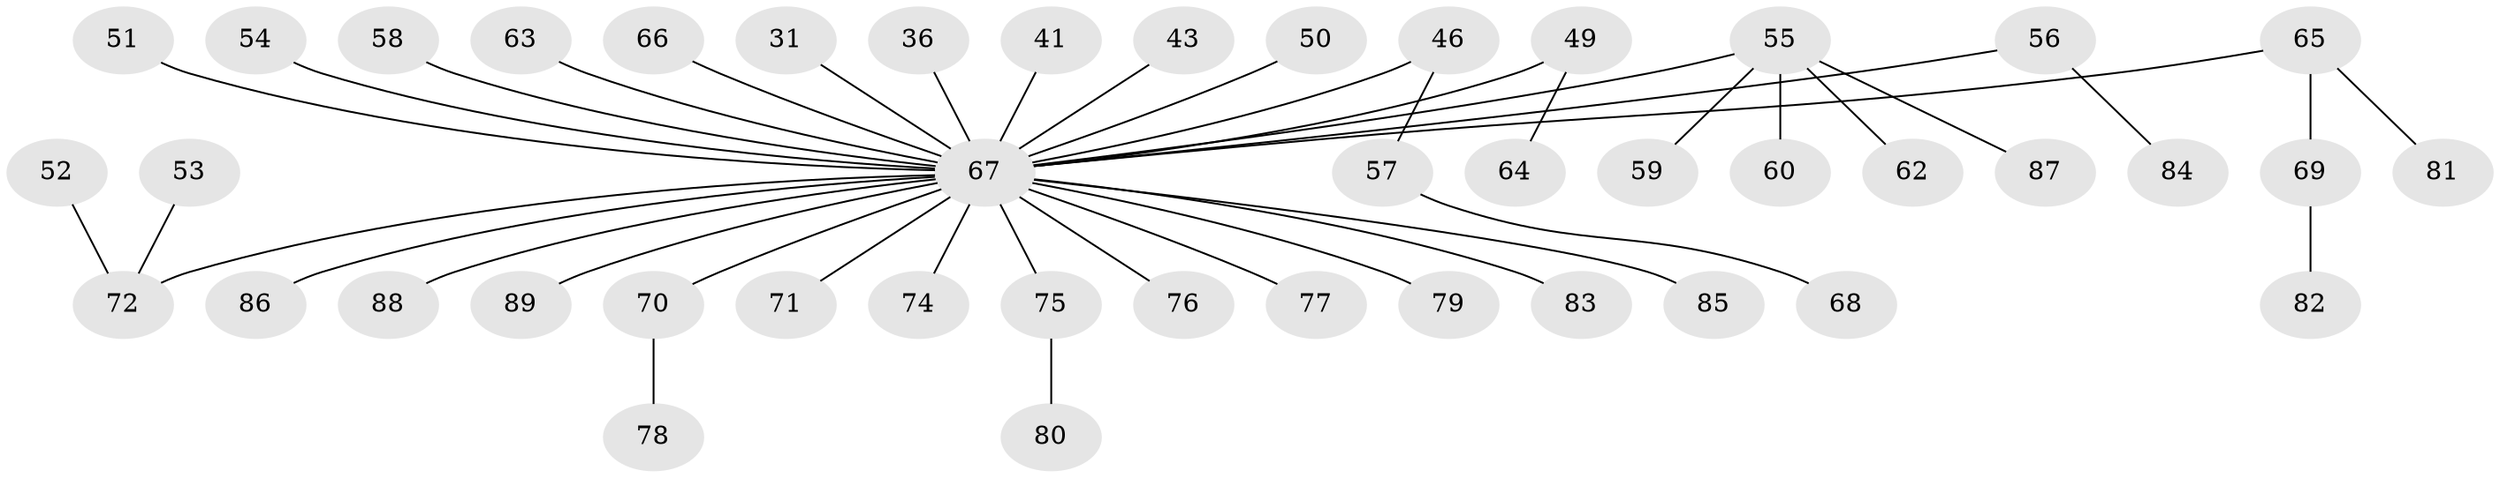 // original degree distribution, {3: 0.15730337078651685, 8: 0.011235955056179775, 4: 0.07865168539325842, 2: 0.24719101123595505, 6: 0.011235955056179775, 1: 0.48314606741573035, 5: 0.011235955056179775}
// Generated by graph-tools (version 1.1) at 2025/52/03/09/25 04:52:59]
// undirected, 44 vertices, 43 edges
graph export_dot {
graph [start="1"]
  node [color=gray90,style=filled];
  31;
  36;
  41;
  43;
  46;
  49 [super="+18+27+37+38+35"];
  50;
  51;
  52;
  53;
  54;
  55 [super="+48+28+47"];
  56 [super="+45"];
  57;
  58 [super="+20"];
  59;
  60;
  62;
  63;
  64;
  65 [super="+42"];
  66 [super="+44"];
  67 [super="+7+16+9+25+15+23+32+26+30+34+29+39+61"];
  68;
  69;
  70;
  71;
  72 [super="+19"];
  74 [super="+8"];
  75 [super="+11+13+73"];
  76;
  77;
  78;
  79;
  80;
  81;
  82;
  83;
  84;
  85;
  86;
  87;
  88;
  89;
  31 -- 67;
  36 -- 67;
  41 -- 67;
  43 -- 67;
  46 -- 57;
  46 -- 67;
  49 -- 67;
  49 -- 64;
  50 -- 67;
  51 -- 67;
  52 -- 72;
  53 -- 72;
  54 -- 67;
  55 -- 87;
  55 -- 67;
  55 -- 59;
  55 -- 60;
  55 -- 62;
  56 -- 84;
  56 -- 67;
  57 -- 68;
  58 -- 67;
  63 -- 67;
  65 -- 81;
  65 -- 67;
  65 -- 69;
  66 -- 67;
  67 -- 71;
  67 -- 79;
  67 -- 75;
  67 -- 85;
  67 -- 86;
  67 -- 89;
  67 -- 74;
  67 -- 83;
  67 -- 72;
  67 -- 88;
  67 -- 70;
  67 -- 76;
  67 -- 77;
  69 -- 82;
  70 -- 78;
  75 -- 80;
}
